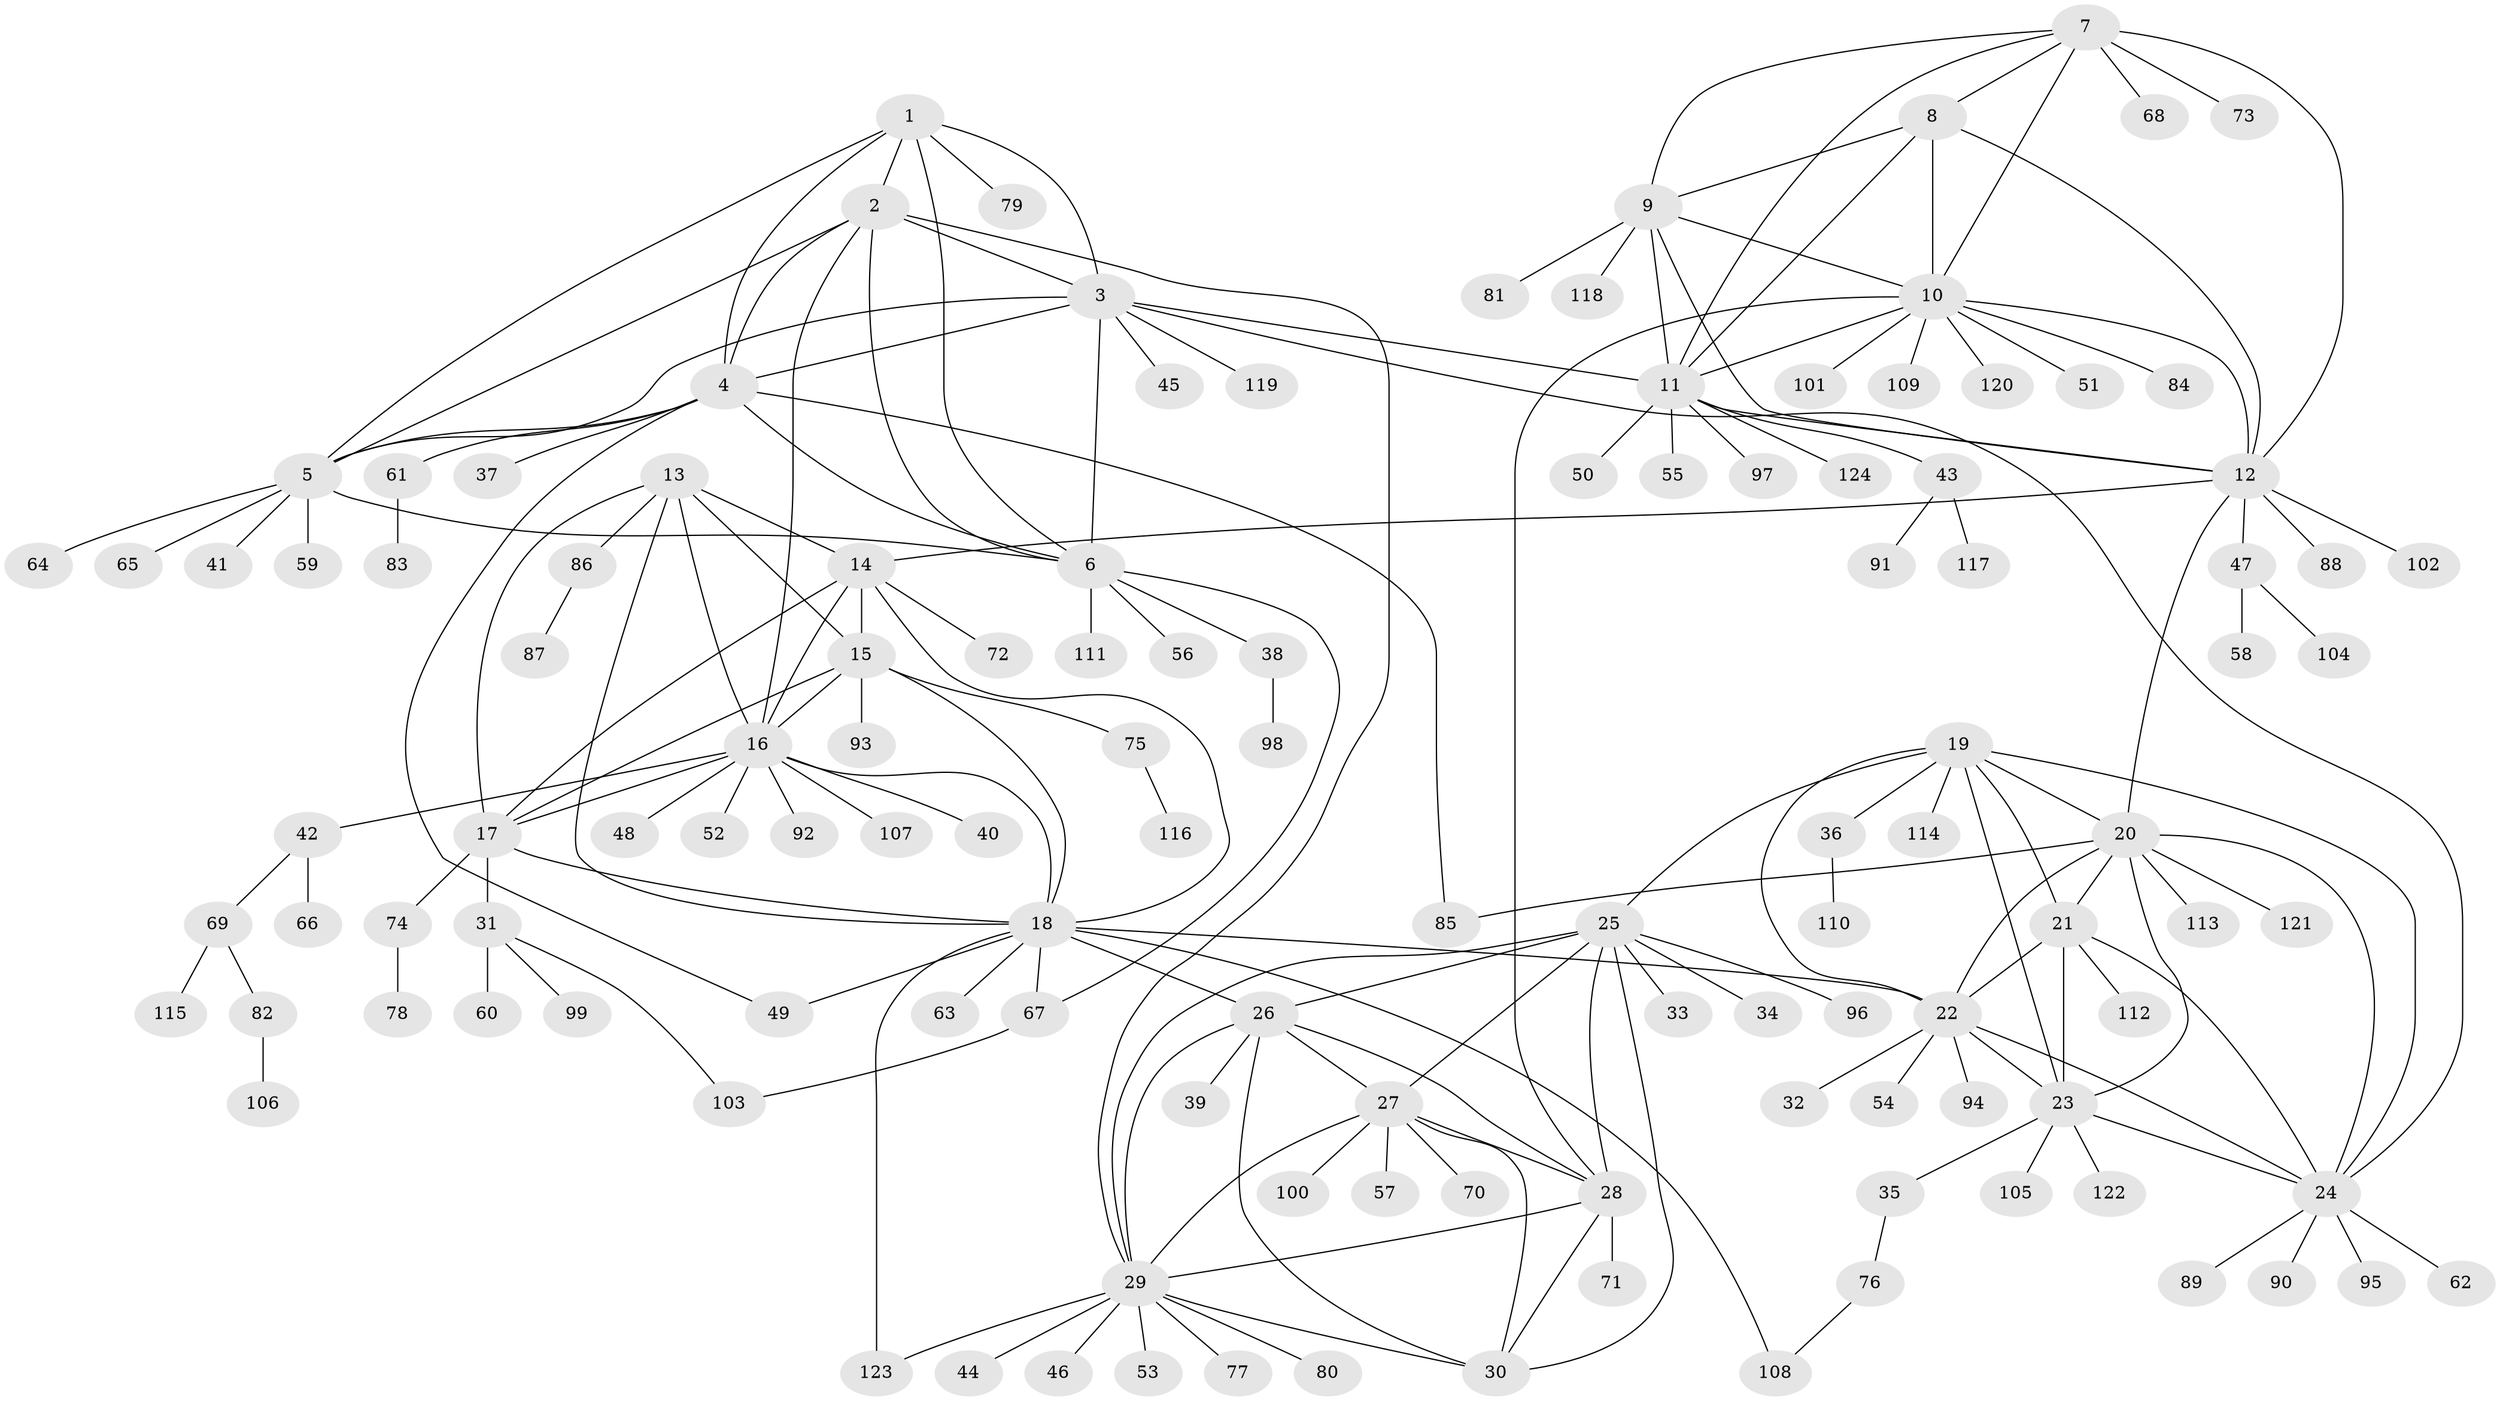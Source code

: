 // coarse degree distribution, {5: 0.05405405405405406, 4: 0.05405405405405406, 7: 0.10810810810810811, 10: 0.05405405405405406, 3: 0.05405405405405406, 1: 0.6486486486486487, 2: 0.02702702702702703}
// Generated by graph-tools (version 1.1) at 2025/19/03/04/25 18:19:47]
// undirected, 124 vertices, 185 edges
graph export_dot {
graph [start="1"]
  node [color=gray90,style=filled];
  1;
  2;
  3;
  4;
  5;
  6;
  7;
  8;
  9;
  10;
  11;
  12;
  13;
  14;
  15;
  16;
  17;
  18;
  19;
  20;
  21;
  22;
  23;
  24;
  25;
  26;
  27;
  28;
  29;
  30;
  31;
  32;
  33;
  34;
  35;
  36;
  37;
  38;
  39;
  40;
  41;
  42;
  43;
  44;
  45;
  46;
  47;
  48;
  49;
  50;
  51;
  52;
  53;
  54;
  55;
  56;
  57;
  58;
  59;
  60;
  61;
  62;
  63;
  64;
  65;
  66;
  67;
  68;
  69;
  70;
  71;
  72;
  73;
  74;
  75;
  76;
  77;
  78;
  79;
  80;
  81;
  82;
  83;
  84;
  85;
  86;
  87;
  88;
  89;
  90;
  91;
  92;
  93;
  94;
  95;
  96;
  97;
  98;
  99;
  100;
  101;
  102;
  103;
  104;
  105;
  106;
  107;
  108;
  109;
  110;
  111;
  112;
  113;
  114;
  115;
  116;
  117;
  118;
  119;
  120;
  121;
  122;
  123;
  124;
  1 -- 2;
  1 -- 3;
  1 -- 4;
  1 -- 5;
  1 -- 6;
  1 -- 79;
  2 -- 3;
  2 -- 4;
  2 -- 5;
  2 -- 6;
  2 -- 16;
  2 -- 29;
  3 -- 4;
  3 -- 5;
  3 -- 6;
  3 -- 11;
  3 -- 24;
  3 -- 45;
  3 -- 119;
  4 -- 5;
  4 -- 6;
  4 -- 37;
  4 -- 49;
  4 -- 61;
  4 -- 85;
  5 -- 6;
  5 -- 41;
  5 -- 59;
  5 -- 64;
  5 -- 65;
  6 -- 38;
  6 -- 56;
  6 -- 67;
  6 -- 111;
  7 -- 8;
  7 -- 9;
  7 -- 10;
  7 -- 11;
  7 -- 12;
  7 -- 68;
  7 -- 73;
  8 -- 9;
  8 -- 10;
  8 -- 11;
  8 -- 12;
  9 -- 10;
  9 -- 11;
  9 -- 12;
  9 -- 81;
  9 -- 118;
  10 -- 11;
  10 -- 12;
  10 -- 28;
  10 -- 51;
  10 -- 84;
  10 -- 101;
  10 -- 109;
  10 -- 120;
  11 -- 12;
  11 -- 43;
  11 -- 50;
  11 -- 55;
  11 -- 97;
  11 -- 124;
  12 -- 14;
  12 -- 20;
  12 -- 47;
  12 -- 88;
  12 -- 102;
  13 -- 14;
  13 -- 15;
  13 -- 16;
  13 -- 17;
  13 -- 18;
  13 -- 86;
  14 -- 15;
  14 -- 16;
  14 -- 17;
  14 -- 18;
  14 -- 72;
  15 -- 16;
  15 -- 17;
  15 -- 18;
  15 -- 75;
  15 -- 93;
  16 -- 17;
  16 -- 18;
  16 -- 40;
  16 -- 42;
  16 -- 48;
  16 -- 52;
  16 -- 92;
  16 -- 107;
  17 -- 18;
  17 -- 31;
  17 -- 74;
  18 -- 22;
  18 -- 26;
  18 -- 49;
  18 -- 63;
  18 -- 67;
  18 -- 108;
  18 -- 123;
  19 -- 20;
  19 -- 21;
  19 -- 22;
  19 -- 23;
  19 -- 24;
  19 -- 25;
  19 -- 36;
  19 -- 114;
  20 -- 21;
  20 -- 22;
  20 -- 23;
  20 -- 24;
  20 -- 85;
  20 -- 113;
  20 -- 121;
  21 -- 22;
  21 -- 23;
  21 -- 24;
  21 -- 112;
  22 -- 23;
  22 -- 24;
  22 -- 32;
  22 -- 54;
  22 -- 94;
  23 -- 24;
  23 -- 35;
  23 -- 105;
  23 -- 122;
  24 -- 62;
  24 -- 89;
  24 -- 90;
  24 -- 95;
  25 -- 26;
  25 -- 27;
  25 -- 28;
  25 -- 29;
  25 -- 30;
  25 -- 33;
  25 -- 34;
  25 -- 96;
  26 -- 27;
  26 -- 28;
  26 -- 29;
  26 -- 30;
  26 -- 39;
  27 -- 28;
  27 -- 29;
  27 -- 30;
  27 -- 57;
  27 -- 70;
  27 -- 100;
  28 -- 29;
  28 -- 30;
  28 -- 71;
  29 -- 30;
  29 -- 44;
  29 -- 46;
  29 -- 53;
  29 -- 77;
  29 -- 80;
  29 -- 123;
  31 -- 60;
  31 -- 99;
  31 -- 103;
  35 -- 76;
  36 -- 110;
  38 -- 98;
  42 -- 66;
  42 -- 69;
  43 -- 91;
  43 -- 117;
  47 -- 58;
  47 -- 104;
  61 -- 83;
  67 -- 103;
  69 -- 82;
  69 -- 115;
  74 -- 78;
  75 -- 116;
  76 -- 108;
  82 -- 106;
  86 -- 87;
}

